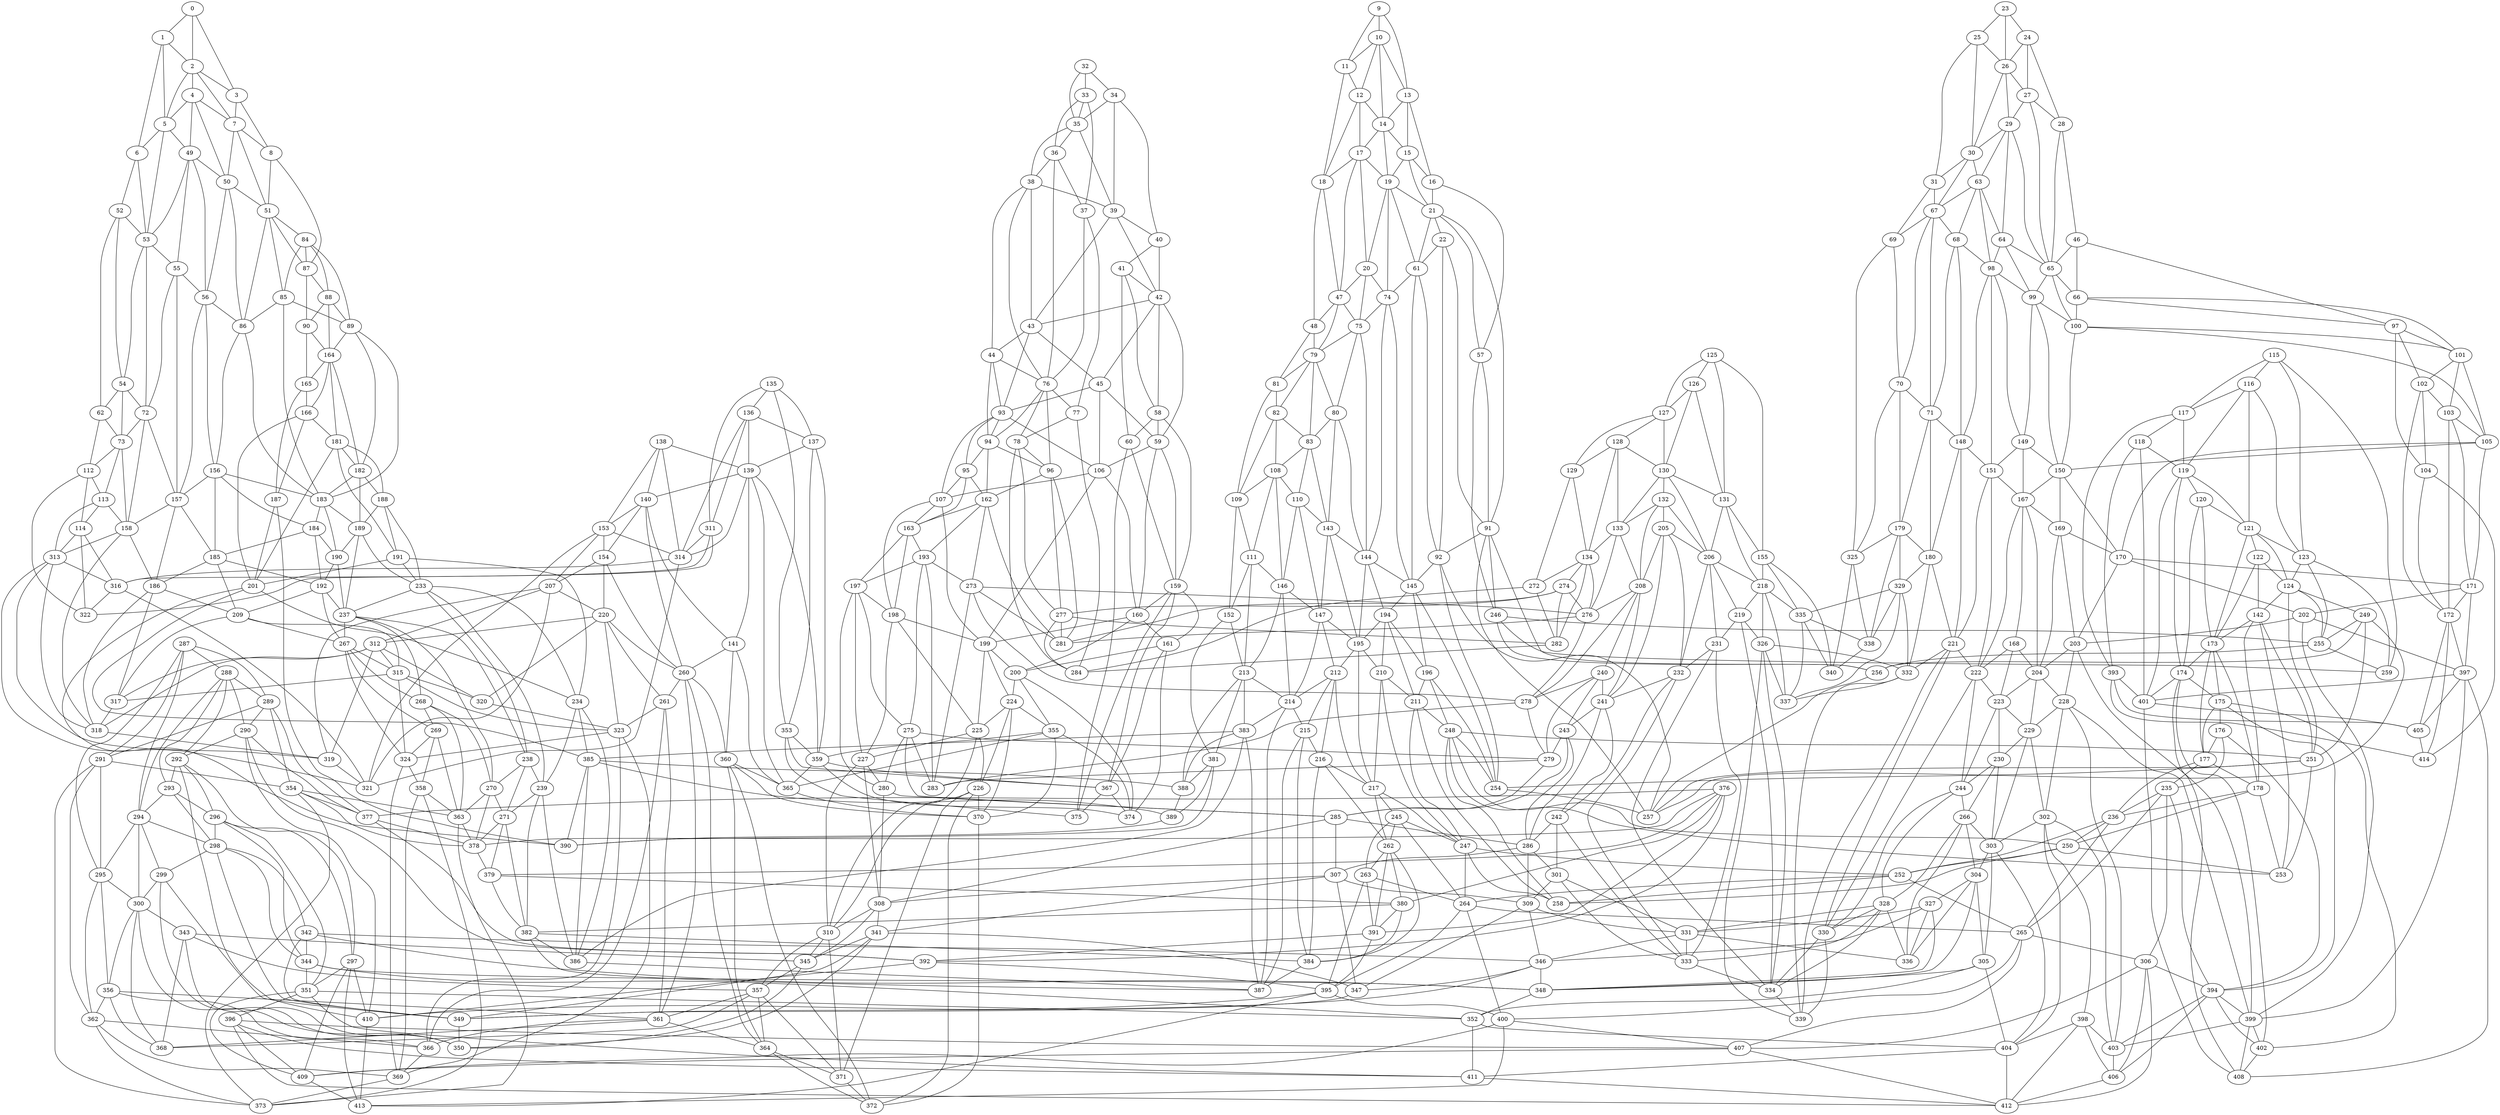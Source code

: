 graph G {
0;
1;
2;
3;
4;
5;
6;
7;
8;
9;
10;
11;
12;
13;
14;
15;
16;
17;
18;
19;
20;
21;
22;
23;
24;
25;
26;
27;
28;
29;
30;
31;
32;
33;
34;
35;
36;
37;
38;
39;
40;
41;
42;
43;
44;
45;
46;
47;
48;
49;
50;
51;
52;
53;
54;
55;
56;
57;
58;
59;
60;
61;
62;
63;
64;
65;
66;
67;
68;
69;
70;
71;
72;
73;
74;
75;
76;
77;
78;
79;
80;
81;
82;
83;
84;
85;
86;
87;
88;
89;
90;
91;
92;
93;
94;
95;
96;
97;
98;
99;
100;
101;
102;
103;
104;
105;
106;
107;
108;
109;
110;
111;
112;
113;
114;
115;
116;
117;
118;
119;
120;
121;
122;
123;
124;
125;
126;
127;
128;
129;
130;
131;
132;
133;
134;
135;
136;
137;
138;
139;
140;
141;
142;
143;
144;
145;
146;
147;
148;
149;
150;
151;
152;
153;
154;
155;
156;
157;
158;
159;
160;
161;
162;
163;
164;
165;
166;
167;
168;
169;
170;
171;
172;
173;
174;
175;
176;
177;
178;
179;
180;
181;
182;
183;
184;
185;
186;
187;
188;
189;
190;
191;
192;
193;
194;
195;
196;
197;
198;
199;
200;
201;
202;
203;
204;
205;
206;
207;
208;
209;
210;
211;
212;
213;
214;
215;
216;
217;
218;
219;
220;
221;
222;
223;
224;
225;
226;
227;
228;
229;
230;
231;
232;
233;
234;
235;
236;
237;
238;
239;
240;
241;
242;
243;
244;
245;
246;
247;
248;
249;
250;
251;
252;
253;
254;
255;
256;
257;
258;
259;
260;
261;
262;
263;
264;
265;
266;
267;
268;
269;
270;
271;
272;
273;
274;
275;
276;
277;
278;
279;
280;
281;
282;
283;
284;
285;
286;
287;
288;
289;
290;
291;
292;
293;
294;
295;
296;
297;
298;
299;
300;
301;
302;
303;
304;
305;
306;
307;
308;
309;
310;
311;
312;
313;
314;
315;
316;
317;
318;
319;
320;
321;
322;
323;
324;
325;
326;
327;
328;
329;
330;
331;
332;
333;
334;
335;
336;
337;
338;
339;
340;
341;
342;
343;
344;
345;
346;
347;
348;
349;
350;
351;
352;
353;
354;
355;
356;
357;
358;
359;
360;
361;
362;
363;
364;
365;
366;
367;
368;
369;
370;
371;
372;
373;
374;
375;
376;
377;
378;
379;
380;
381;
382;
383;
384;
385;
386;
387;
388;
389;
390;
391;
392;
393;
394;
395;
396;
397;
398;
399;
400;
401;
402;
403;
404;
405;
406;
407;
408;
409;
410;
411;
412;
413;
414;
0--1 ;
0--2 ;
0--3 ;
1--2 ;
1--5 ;
1--6 ;
2--3 ;
2--4 ;
2--5 ;
2--7 ;
3--7 ;
3--8 ;
4--5 ;
4--7 ;
4--49 ;
4--50 ;
5--6 ;
5--49 ;
5--53 ;
6--52 ;
6--53 ;
7--8 ;
7--50 ;
7--51 ;
8--51 ;
8--87 ;
9--10 ;
9--11 ;
9--13 ;
10--11 ;
10--12 ;
10--13 ;
10--14 ;
11--12 ;
11--18 ;
12--14 ;
12--17 ;
12--18 ;
13--14 ;
13--15 ;
13--16 ;
14--15 ;
14--17 ;
14--19 ;
15--16 ;
15--19 ;
15--21 ;
16--21 ;
16--57 ;
17--18 ;
17--19 ;
17--20 ;
17--47 ;
18--47 ;
18--48 ;
19--20 ;
19--21 ;
19--61 ;
19--74 ;
20--47 ;
20--74 ;
20--75 ;
21--22 ;
21--57 ;
21--61 ;
21--91 ;
22--61 ;
22--91 ;
22--92 ;
23--24 ;
23--25 ;
23--26 ;
24--26 ;
24--27 ;
24--28 ;
25--26 ;
25--30 ;
25--31 ;
26--27 ;
26--29 ;
26--30 ;
27--28 ;
27--29 ;
27--65 ;
28--46 ;
28--65 ;
29--30 ;
29--63 ;
29--64 ;
29--65 ;
30--31 ;
30--63 ;
30--67 ;
31--67 ;
31--69 ;
32--33 ;
32--34 ;
32--35 ;
33--35 ;
33--36 ;
33--37 ;
34--35 ;
34--39 ;
34--40 ;
35--36 ;
35--38 ;
35--39 ;
36--37 ;
36--38 ;
36--76 ;
37--76 ;
37--77 ;
38--39 ;
38--43 ;
38--44 ;
38--76 ;
39--40 ;
39--42 ;
39--43 ;
40--41 ;
40--42 ;
41--42 ;
41--58 ;
41--60 ;
42--43 ;
42--45 ;
42--58 ;
42--59 ;
43--44 ;
43--45 ;
43--93 ;
44--76 ;
44--93 ;
44--94 ;
45--59 ;
45--93 ;
45--106 ;
46--65 ;
46--66 ;
46--97 ;
47--48 ;
47--75 ;
47--79 ;
48--79 ;
48--81 ;
49--50 ;
49--53 ;
49--55 ;
49--56 ;
50--51 ;
50--56 ;
50--86 ;
51--84 ;
51--85 ;
51--86 ;
51--87 ;
52--53 ;
52--54 ;
52--62 ;
53--54 ;
53--55 ;
53--72 ;
54--62 ;
54--72 ;
54--73 ;
55--56 ;
55--72 ;
55--157 ;
56--86 ;
56--156 ;
56--157 ;
57--91 ;
57--246 ;
58--59 ;
58--60 ;
58--159 ;
59--106 ;
59--159 ;
59--160 ;
60--159 ;
60--375 ;
61--74 ;
61--92 ;
61--145 ;
62--73 ;
62--112 ;
63--64 ;
63--67 ;
63--68 ;
63--98 ;
64--65 ;
64--98 ;
64--99 ;
65--66 ;
65--99 ;
65--100 ;
66--97 ;
66--100 ;
66--101 ;
67--68 ;
67--69 ;
67--70 ;
67--71 ;
68--71 ;
68--98 ;
68--148 ;
69--70 ;
69--325 ;
70--71 ;
70--179 ;
70--325 ;
71--148 ;
71--179 ;
71--180 ;
72--73 ;
72--157 ;
72--158 ;
73--112 ;
73--113 ;
73--158 ;
74--75 ;
74--144 ;
74--145 ;
75--79 ;
75--80 ;
75--144 ;
76--77 ;
76--78 ;
76--94 ;
76--96 ;
77--78 ;
77--284 ;
78--96 ;
78--277 ;
78--284 ;
79--80 ;
79--81 ;
79--82 ;
79--83 ;
80--83 ;
80--143 ;
80--144 ;
81--82 ;
81--109 ;
82--83 ;
82--108 ;
82--109 ;
83--108 ;
83--110 ;
83--143 ;
84--85 ;
84--87 ;
84--88 ;
84--89 ;
85--86 ;
85--89 ;
85--183 ;
86--156 ;
86--183 ;
87--88 ;
87--90 ;
88--89 ;
88--90 ;
88--164 ;
89--164 ;
89--182 ;
89--183 ;
90--164 ;
90--165 ;
91--92 ;
91--246 ;
91--256 ;
91--257 ;
92--145 ;
92--254 ;
92--257 ;
93--94 ;
93--95 ;
93--106 ;
93--107 ;
94--95 ;
94--96 ;
94--162 ;
95--107 ;
95--162 ;
95--163 ;
96--162 ;
96--277 ;
96--281 ;
97--101 ;
97--102 ;
97--104 ;
98--99 ;
98--148 ;
98--149 ;
98--151 ;
99--100 ;
99--149 ;
99--150 ;
100--101 ;
100--105 ;
100--150 ;
101--102 ;
101--103 ;
101--105 ;
102--103 ;
102--104 ;
102--172 ;
103--105 ;
103--171 ;
103--172 ;
104--172 ;
104--414 ;
105--150 ;
105--170 ;
105--171 ;
106--107 ;
106--160 ;
106--199 ;
107--163 ;
107--198 ;
107--199 ;
108--109 ;
108--110 ;
108--111 ;
108--146 ;
109--111 ;
109--152 ;
110--143 ;
110--146 ;
110--147 ;
111--146 ;
111--152 ;
111--213 ;
112--113 ;
112--114 ;
112--322 ;
113--114 ;
113--158 ;
113--313 ;
114--313 ;
114--316 ;
114--322 ;
115--116 ;
115--117 ;
115--123 ;
115--259 ;
116--117 ;
116--119 ;
116--121 ;
116--123 ;
117--118 ;
117--119 ;
117--393 ;
118--119 ;
118--393 ;
118--401 ;
119--120 ;
119--121 ;
119--174 ;
119--401 ;
120--121 ;
120--173 ;
120--174 ;
121--122 ;
121--123 ;
121--124 ;
121--173 ;
122--124 ;
122--142 ;
122--173 ;
123--124 ;
123--255 ;
123--259 ;
124--142 ;
124--249 ;
124--251 ;
124--255 ;
125--126 ;
125--127 ;
125--131 ;
125--155 ;
126--127 ;
126--130 ;
126--131 ;
127--128 ;
127--129 ;
127--130 ;
128--129 ;
128--130 ;
128--133 ;
128--134 ;
129--134 ;
129--272 ;
130--131 ;
130--132 ;
130--133 ;
130--206 ;
131--155 ;
131--206 ;
131--218 ;
132--133 ;
132--205 ;
132--206 ;
132--208 ;
133--134 ;
133--208 ;
133--276 ;
134--272 ;
134--274 ;
134--276 ;
134--282 ;
135--136 ;
135--137 ;
135--311 ;
135--353 ;
136--137 ;
136--139 ;
136--311 ;
136--314 ;
137--139 ;
137--353 ;
137--359 ;
138--139 ;
138--140 ;
138--153 ;
138--314 ;
139--140 ;
139--141 ;
139--314 ;
139--359 ;
139--365 ;
140--141 ;
140--153 ;
140--154 ;
140--260 ;
141--260 ;
141--360 ;
141--365 ;
142--173 ;
142--178 ;
142--251 ;
142--253 ;
143--144 ;
143--147 ;
143--195 ;
144--145 ;
144--194 ;
144--195 ;
145--194 ;
145--196 ;
145--254 ;
146--147 ;
146--213 ;
146--214 ;
147--195 ;
147--212 ;
147--214 ;
148--151 ;
148--180 ;
148--221 ;
149--150 ;
149--151 ;
149--167 ;
150--167 ;
150--169 ;
150--170 ;
151--167 ;
151--221 ;
151--222 ;
152--213 ;
152--381 ;
153--154 ;
153--207 ;
153--314 ;
153--321 ;
154--207 ;
154--220 ;
154--260 ;
155--218 ;
155--335 ;
155--340 ;
156--157 ;
156--183 ;
156--184 ;
156--185 ;
157--158 ;
157--185 ;
157--186 ;
158--186 ;
158--313 ;
158--318 ;
159--160 ;
159--161 ;
159--367 ;
159--375 ;
160--161 ;
160--199 ;
160--200 ;
161--200 ;
161--367 ;
161--374 ;
162--163 ;
162--193 ;
162--273 ;
162--281 ;
163--193 ;
163--197 ;
163--198 ;
164--165 ;
164--166 ;
164--181 ;
164--182 ;
165--166 ;
165--187 ;
166--181 ;
166--187 ;
166--201 ;
167--168 ;
167--169 ;
167--204 ;
167--222 ;
168--204 ;
168--222 ;
168--223 ;
169--170 ;
169--203 ;
169--204 ;
170--171 ;
170--202 ;
170--203 ;
171--172 ;
171--202 ;
171--397 ;
172--397 ;
172--405 ;
172--414 ;
173--174 ;
173--175 ;
173--177 ;
173--178 ;
174--175 ;
174--401 ;
174--402 ;
174--408 ;
175--176 ;
175--177 ;
175--394 ;
175--402 ;
176--177 ;
176--235 ;
176--394 ;
177--178 ;
177--235 ;
177--236 ;
178--236 ;
178--250 ;
178--253 ;
179--180 ;
179--325 ;
179--329 ;
179--338 ;
180--221 ;
180--329 ;
180--332 ;
181--182 ;
181--188 ;
181--191 ;
181--201 ;
182--183 ;
182--188 ;
182--189 ;
183--184 ;
183--189 ;
183--190 ;
184--185 ;
184--190 ;
184--192 ;
185--186 ;
185--192 ;
185--209 ;
186--209 ;
186--317 ;
186--318 ;
187--201 ;
187--390 ;
188--189 ;
188--191 ;
188--233 ;
189--190 ;
189--233 ;
189--237 ;
190--192 ;
190--237 ;
191--201 ;
191--233 ;
191--234 ;
192--209 ;
192--237 ;
192--267 ;
193--197 ;
193--273 ;
193--275 ;
193--283 ;
194--195 ;
194--196 ;
194--210 ;
194--211 ;
195--210 ;
195--212 ;
195--217 ;
196--211 ;
196--248 ;
196--254 ;
197--198 ;
197--227 ;
197--275 ;
197--280 ;
198--199 ;
198--225 ;
198--227 ;
199--200 ;
199--224 ;
199--225 ;
200--224 ;
200--355 ;
200--374 ;
201--234 ;
201--385 ;
201--390 ;
202--203 ;
202--397 ;
202--399 ;
203--204 ;
203--228 ;
203--399 ;
204--223 ;
204--228 ;
204--229 ;
205--206 ;
205--208 ;
205--232 ;
205--241 ;
206--218 ;
206--219 ;
206--231 ;
206--232 ;
207--220 ;
207--312 ;
207--319 ;
207--321 ;
208--240 ;
208--241 ;
208--276 ;
208--278 ;
209--267 ;
209--315 ;
209--317 ;
210--211 ;
210--217 ;
210--247 ;
211--247 ;
211--248 ;
211--258 ;
212--214 ;
212--215 ;
212--216 ;
212--217 ;
213--214 ;
213--381 ;
213--383 ;
213--388 ;
214--215 ;
214--383 ;
214--387 ;
215--216 ;
215--384 ;
215--387 ;
216--217 ;
216--262 ;
216--384 ;
217--245 ;
217--247 ;
217--262 ;
218--219 ;
218--326 ;
218--335 ;
218--337 ;
219--231 ;
219--326 ;
219--334 ;
220--260 ;
220--261 ;
220--312 ;
220--320 ;
220--323 ;
221--222 ;
221--330 ;
221--332 ;
221--339 ;
222--223 ;
222--244 ;
222--330 ;
223--229 ;
223--230 ;
223--244 ;
224--225 ;
224--226 ;
224--355 ;
224--370 ;
225--226 ;
225--227 ;
225--310 ;
226--310 ;
226--370 ;
226--371 ;
226--372 ;
227--280 ;
227--308 ;
227--310 ;
228--229 ;
228--302 ;
228--399 ;
228--403 ;
229--230 ;
229--302 ;
229--303 ;
230--244 ;
230--266 ;
230--303 ;
231--232 ;
231--333 ;
231--334 ;
232--241 ;
232--242 ;
232--333 ;
233--234 ;
233--237 ;
233--238 ;
233--239 ;
234--239 ;
234--385 ;
234--386 ;
235--236 ;
235--265 ;
235--306 ;
235--394 ;
236--250 ;
236--252 ;
236--265 ;
237--238 ;
237--267 ;
237--268 ;
237--270 ;
238--239 ;
238--270 ;
238--271 ;
239--271 ;
239--382 ;
239--386 ;
240--241 ;
240--243 ;
240--278 ;
240--279 ;
241--242 ;
241--243 ;
241--286 ;
242--286 ;
242--301 ;
242--333 ;
243--279 ;
243--285 ;
243--286 ;
244--266 ;
244--328 ;
244--330 ;
245--247 ;
245--262 ;
245--263 ;
245--264 ;
246--255 ;
246--256 ;
246--259 ;
247--252 ;
247--258 ;
247--264 ;
248--250 ;
248--251 ;
248--253 ;
248--254 ;
248--258 ;
249--251 ;
249--255 ;
249--256 ;
249--257 ;
250--252 ;
250--253 ;
250--258 ;
251--253 ;
251--254 ;
251--257 ;
252--258 ;
252--264 ;
252--265 ;
254--257 ;
255--256 ;
255--259 ;
256--257 ;
260--261 ;
260--360 ;
260--361 ;
260--364 ;
261--323 ;
261--361 ;
261--366 ;
262--263 ;
262--380 ;
262--384 ;
262--391 ;
263--264 ;
263--391 ;
263--395 ;
264--265 ;
264--395 ;
264--400 ;
265--306 ;
265--400 ;
265--407 ;
266--303 ;
266--304 ;
266--328 ;
266--336 ;
267--268 ;
267--269 ;
267--315 ;
267--324 ;
268--269 ;
268--270 ;
268--363 ;
269--324 ;
269--358 ;
269--363 ;
270--271 ;
270--363 ;
270--378 ;
271--378 ;
271--379 ;
271--382 ;
272--282 ;
272--284 ;
273--276 ;
273--278 ;
273--281 ;
273--283 ;
274--276 ;
274--277 ;
274--281 ;
274--282 ;
275--279 ;
275--280 ;
275--283 ;
275--285 ;
276--278 ;
276--281 ;
277--281 ;
277--282 ;
277--284 ;
278--279 ;
278--283 ;
279--283 ;
279--285 ;
280--285 ;
280--308 ;
282--284 ;
285--286 ;
285--307 ;
285--308 ;
286--301 ;
286--307 ;
286--309 ;
287--288 ;
287--289 ;
287--291 ;
287--294 ;
287--295 ;
288--289 ;
288--290 ;
288--292 ;
288--293 ;
288--294 ;
289--290 ;
289--291 ;
289--354 ;
289--377 ;
290--292 ;
290--377 ;
290--392 ;
290--410 ;
291--295 ;
291--354 ;
291--362 ;
291--373 ;
292--293 ;
292--296 ;
292--297 ;
292--410 ;
293--294 ;
293--296 ;
293--298 ;
294--295 ;
294--298 ;
294--299 ;
294--300 ;
295--300 ;
295--356 ;
295--362 ;
296--297 ;
296--298 ;
296--344 ;
296--351 ;
297--351 ;
297--409 ;
297--410 ;
297--413 ;
298--299 ;
298--342 ;
298--344 ;
298--349 ;
299--300 ;
299--349 ;
299--350 ;
300--343 ;
300--350 ;
300--356 ;
300--368 ;
301--309 ;
301--331 ;
301--333 ;
302--303 ;
302--398 ;
302--403 ;
302--404 ;
303--304 ;
303--305 ;
303--404 ;
304--305 ;
304--327 ;
304--336 ;
304--348 ;
305--348 ;
305--352 ;
305--404 ;
306--394 ;
306--406 ;
306--407 ;
306--412 ;
307--308 ;
307--309 ;
307--341 ;
307--347 ;
308--310 ;
308--341 ;
308--345 ;
309--331 ;
309--346 ;
309--347 ;
310--345 ;
310--357 ;
310--371 ;
311--314 ;
311--316 ;
311--322 ;
312--315 ;
312--317 ;
312--318 ;
312--319 ;
312--320 ;
313--316 ;
313--318 ;
313--319 ;
313--321 ;
314--316 ;
314--321 ;
315--317 ;
315--320 ;
315--323 ;
315--324 ;
316--321 ;
316--322 ;
317--318 ;
318--319 ;
319--321 ;
320--323 ;
323--324 ;
323--366 ;
323--369 ;
324--358 ;
324--369 ;
325--338 ;
325--340 ;
326--332 ;
326--334 ;
326--337 ;
326--339 ;
327--331 ;
327--336 ;
327--346 ;
327--348 ;
328--330 ;
328--331 ;
328--333 ;
328--334 ;
328--336 ;
329--332 ;
329--335 ;
329--337 ;
329--338 ;
330--334 ;
330--339 ;
331--333 ;
331--336 ;
331--346 ;
332--337 ;
332--339 ;
333--334 ;
334--339 ;
335--337 ;
335--338 ;
335--340 ;
338--340 ;
341--345 ;
341--347 ;
341--349 ;
341--350 ;
342--344 ;
342--346 ;
342--348 ;
342--349 ;
343--345 ;
343--350 ;
343--357 ;
343--368 ;
344--348 ;
344--351 ;
344--352 ;
345--350 ;
345--357 ;
346--347 ;
346--348 ;
346--349 ;
347--349 ;
348--352 ;
349--350 ;
351--352 ;
351--396 ;
351--409 ;
351--411 ;
352--404 ;
352--411 ;
353--359 ;
353--367 ;
353--375 ;
354--363 ;
354--373 ;
354--377 ;
354--378 ;
355--359 ;
355--365 ;
355--370 ;
355--374 ;
356--361 ;
356--362 ;
356--366 ;
356--368 ;
357--361 ;
357--364 ;
357--368 ;
357--371 ;
358--363 ;
358--369 ;
358--373 ;
359--365 ;
359--367 ;
359--374 ;
360--364 ;
360--365 ;
360--370 ;
360--372 ;
361--364 ;
361--366 ;
361--368 ;
362--366 ;
362--369 ;
362--373 ;
363--373 ;
363--378 ;
364--371 ;
364--372 ;
365--370 ;
366--369 ;
367--374 ;
367--375 ;
369--373 ;
370--372 ;
371--372 ;
376--377 ;
376--378 ;
376--379 ;
376--380 ;
376--391 ;
376--392 ;
377--378 ;
377--392 ;
378--379 ;
379--380 ;
379--382 ;
380--382 ;
380--384 ;
380--391 ;
381--388 ;
381--389 ;
381--390 ;
382--384 ;
382--386 ;
382--387 ;
383--385 ;
383--386 ;
383--387 ;
383--388 ;
384--387 ;
385--386 ;
385--388 ;
385--389 ;
385--390 ;
386--387 ;
388--389 ;
389--390 ;
391--392 ;
391--395 ;
392--395 ;
392--410 ;
393--401 ;
393--405 ;
393--414 ;
394--399 ;
394--402 ;
394--403 ;
394--406 ;
395--400 ;
395--410 ;
395--413 ;
396--407 ;
396--409 ;
396--411 ;
396--412 ;
397--399 ;
397--401 ;
397--405 ;
397--408 ;
398--403 ;
398--404 ;
398--406 ;
398--412 ;
399--402 ;
399--403 ;
399--408 ;
400--407 ;
400--409 ;
400--413 ;
401--405 ;
401--408 ;
402--408 ;
403--406 ;
404--411 ;
404--412 ;
405--414 ;
406--412 ;
407--409 ;
407--412 ;
409--413 ;
410--413 ;
411--412 ;
}
